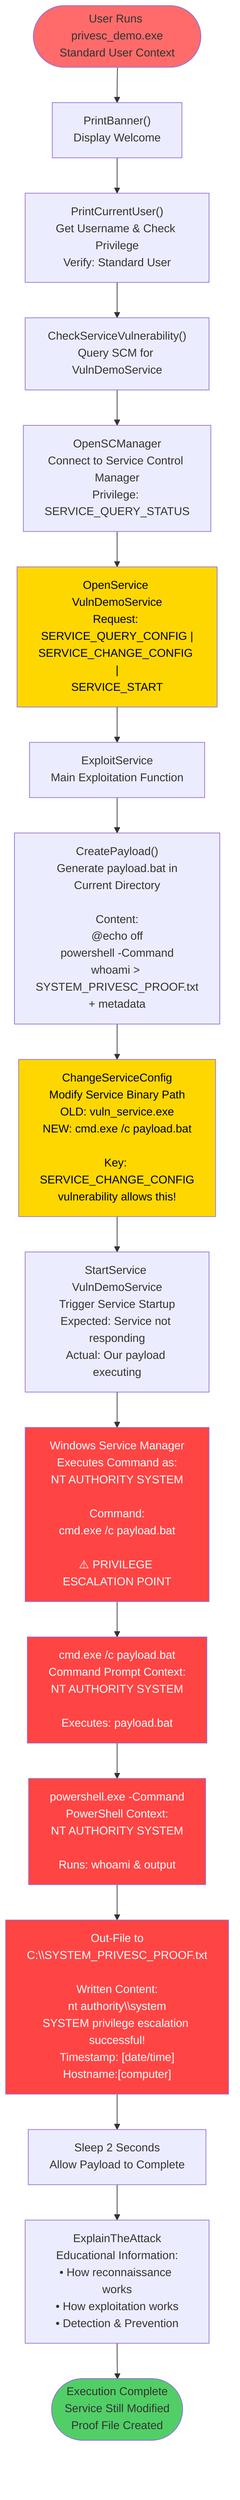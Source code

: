 flowchart TD
      Start([User Runs privesc_demo.exe<br/>Standard User Context]) --> Banner["PrintBanner()<br/>Display Welcome"]

      Banner --> CheckUser["PrintCurrentUser()<br/>Get Username & Check Privilege<br/>Verify: Standard User"]

      CheckUser --> Check_Vuln["CheckServiceVulnerability()<br/>Query SCM for VulnDemoService"]

      Check_Vuln --> Open_SCM["OpenSCManager<br/>Connect to Service Control Manager<br/>Privilege: SERVICE_QUERY_STATUS"]

      Open_SCM --> Open_Svc["OpenService VulnDemoService<br/>Request: SERVICE_QUERY_CONFIG |<br/>SERVICE_CHANGE_CONFIG |<br/>SERVICE_START"]

      Open_Svc --> Exploit["ExploitService<br/>Main Exploitation Function"]

      Exploit --> Create_Payload["CreatePayload()<br/>Generate payload.bat in<br/>Current Directory<br/><br/>Content:<br/>@echo off<br/>powershell -Command<br/>whoami > SYSTEM_PRIVESC_PROOF.txt<br/>+ metadata"]

      Create_Payload --> Change_Config["ChangeServiceConfig<br/>Modify Service Binary Path<br/>OLD: vuln_service.exe<br/>NEW: cmd.exe /c payload.bat<br/><br/>Key: SERVICE_CHANGE_CONFIG<br/>vulnerability allows this!"]

      Change_Config --> Start_Svc["StartService VulnDemoService<br/>Trigger Service Startup<br/>Expected: Service not responding<br/>Actual: Our payload executing"]

      Start_Svc --> SCM_Exec["Windows Service Manager<br/>Executes Command as:<br/>NT AUTHORITY SYSTEM<br/><br/>Command:<br/>cmd.exe /c payload.bat<br/><br/>⚠️ PRIVILEGE ESCALATION POINT"]

      SCM_Exec --> Cmd_Exec["cmd.exe /c payload.bat<br/>Command Prompt Context:<br/>NT AUTHORITY SYSTEM<br/><br/>Executes: payload.bat"]

      Cmd_Exec --> PS_Exec["powershell.exe -Command<br/>PowerShell Context:<br/>NT AUTHORITY SYSTEM<br/><br/>Runs: whoami & output"]

      PS_Exec --> Write_File["Out-File to<br/>C:\\SYSTEM_PRIVESC_PROOF.txt<br/><br/>Written Content:<br/>nt authority\\system<br/>SYSTEM privilege escalation successful!<br/>Timestamp: [date/time]<br/>Hostname:[computer]"]

      Write_File --> Sleep["Sleep 2 Seconds<br/>Allow Payload to Complete"]

      Sleep --> Explain["ExplainTheAttack<br/>Educational Information:<br/>• How reconnaissance works<br/>• How exploitation works<br/>• Detection & Prevention"]

      Explain --> End([Execution Complete<br/>Service Still Modified<br/>Proof File Created])

      style Start fill:#ff6b6b
      style SCM_Exec fill:#ff4444,color:#fff
      style Cmd_Exec fill:#ff4444,color:#fff
      style PS_Exec fill:#ff4444,color:#fff
      style Write_File fill:#ff4444,color:#fff
      style Change_Config fill:#ffd700,color:#000
      style Open_Svc fill:#ffd700,color:#000
      style End fill:#51cf66